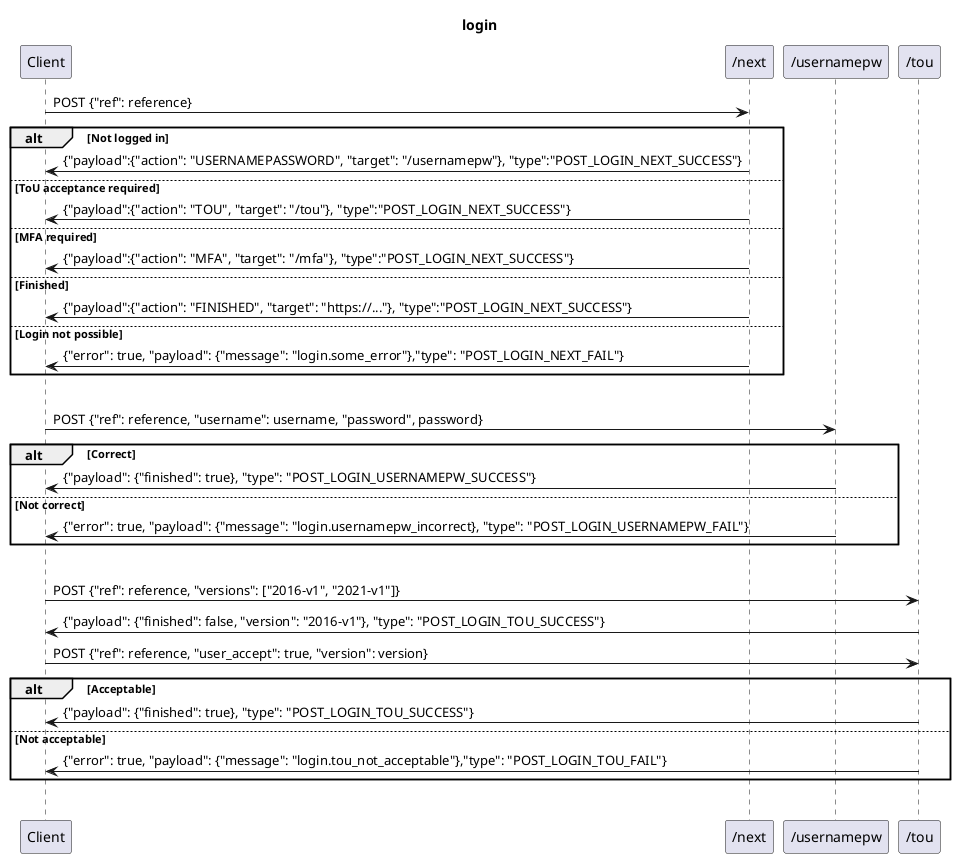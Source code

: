@startuml
title login

Client->"/next": POST {"ref": reference}
alt Not logged in
    "/next"->Client: {"payload":{"action": "USERNAMEPASSWORD", "target": "/usernamepw"}, "type":"POST_LOGIN_NEXT_SUCCESS"}
else ToU acceptance required
    "/next"->Client: {"payload":{"action": "TOU", "target": "/tou"}, "type":"POST_LOGIN_NEXT_SUCCESS"}
else MFA required
    "/next"->Client: {"payload":{"action": "MFA", "target": "/mfa"}, "type":"POST_LOGIN_NEXT_SUCCESS"}
else Finished
    "/next"->Client: {"payload":{"action": "FINISHED", "target": "https://..."}, "type":"POST_LOGIN_NEXT_SUCCESS"}
else Login not possible
    "/next"->Client: {"error": true, "payload": {"message": "login.some_error"},"type": "POST_LOGIN_NEXT_FAIL"}
end
|||

Client->"/usernamepw": POST {"ref": reference, "username": username, "password", password}
alt Correct
    "/usernamepw"->Client: {"payload": {"finished": true}, "type": "POST_LOGIN_USERNAMEPW_SUCCESS"}
else Not correct
    "/usernamepw"->Client: {"error": true, "payload": {"message": "login.usernamepw_incorrect}, "type": "POST_LOGIN_USERNAMEPW_FAIL"}
end
|||

Client->"/tou": POST {"ref": reference, "versions": ["2016-v1", "2021-v1"]}
"/tou"->Client: {"payload": {"finished": false, "version": "2016-v1"}, "type": "POST_LOGIN_TOU_SUCCESS"}


Client->"/tou": POST {"ref": reference, "user_accept": true, "version": version}
alt Acceptable
    "/tou"->Client: {"payload": {"finished": true}, "type": "POST_LOGIN_TOU_SUCCESS"}
else Not acceptable
    "/tou"->Client: {"error": true, "payload": {"message": "login.tou_not_acceptable"},"type": "POST_LOGIN_TOU_FAIL"}
end
|||

@enduml

